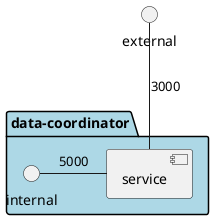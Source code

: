 @startuml

interface external

package "data-coordinator" #lightblue {
    component service
    interface internal
}
external -- service : 3000
internal - service : 5000
@enduml

